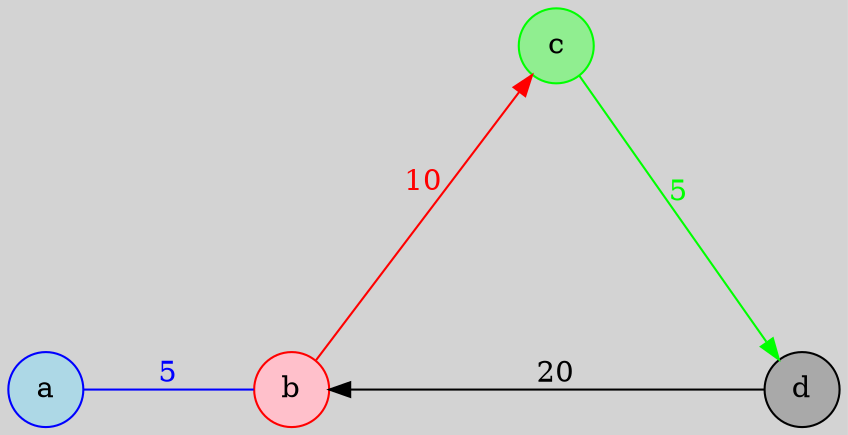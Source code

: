 graph {
    bgcolor="lightgray";
    rankdir=LR; // Ориентация графа слева направо
    size="8,5"; // Размер графа
    node [shape=circle]; // Форма вершин
    overlap=false;  // Избегать наложения вершин
    splines=true;   // Использовать изогнутые ребра для лучшей читаемости
    nodesep=3.0;  // Расстояние между узлами на одном уровне
    ranksep=1.0;  // Расстояние между уровнями

    a [color="blue", fillcolor="lightblue", style=filled];
    b [color="red", fillcolor="pink", style=filled];
    c [color="green", fillcolor="lightgreen", style=filled];
    d [color="black", fillcolor="darkgray", style=filled];
    
    a -- b [label="5", color="blue" , fontcolor="blue"];  // Ненаправленное ребро между a и b с весом 5
    b -- c [dir=forward, label="10", color="red", fontcolor="red"];  // Направленное ребро от b к c с весом 10
    c -- d [dir=forward, label="5", color="green", fontcolor="green"];  // Направленное ребро от c к d с весом 5
    d -- b [dir=forward, label="20", color="black", fontcolor="black"];  // Направленное ребро от d к b с весом 20
}